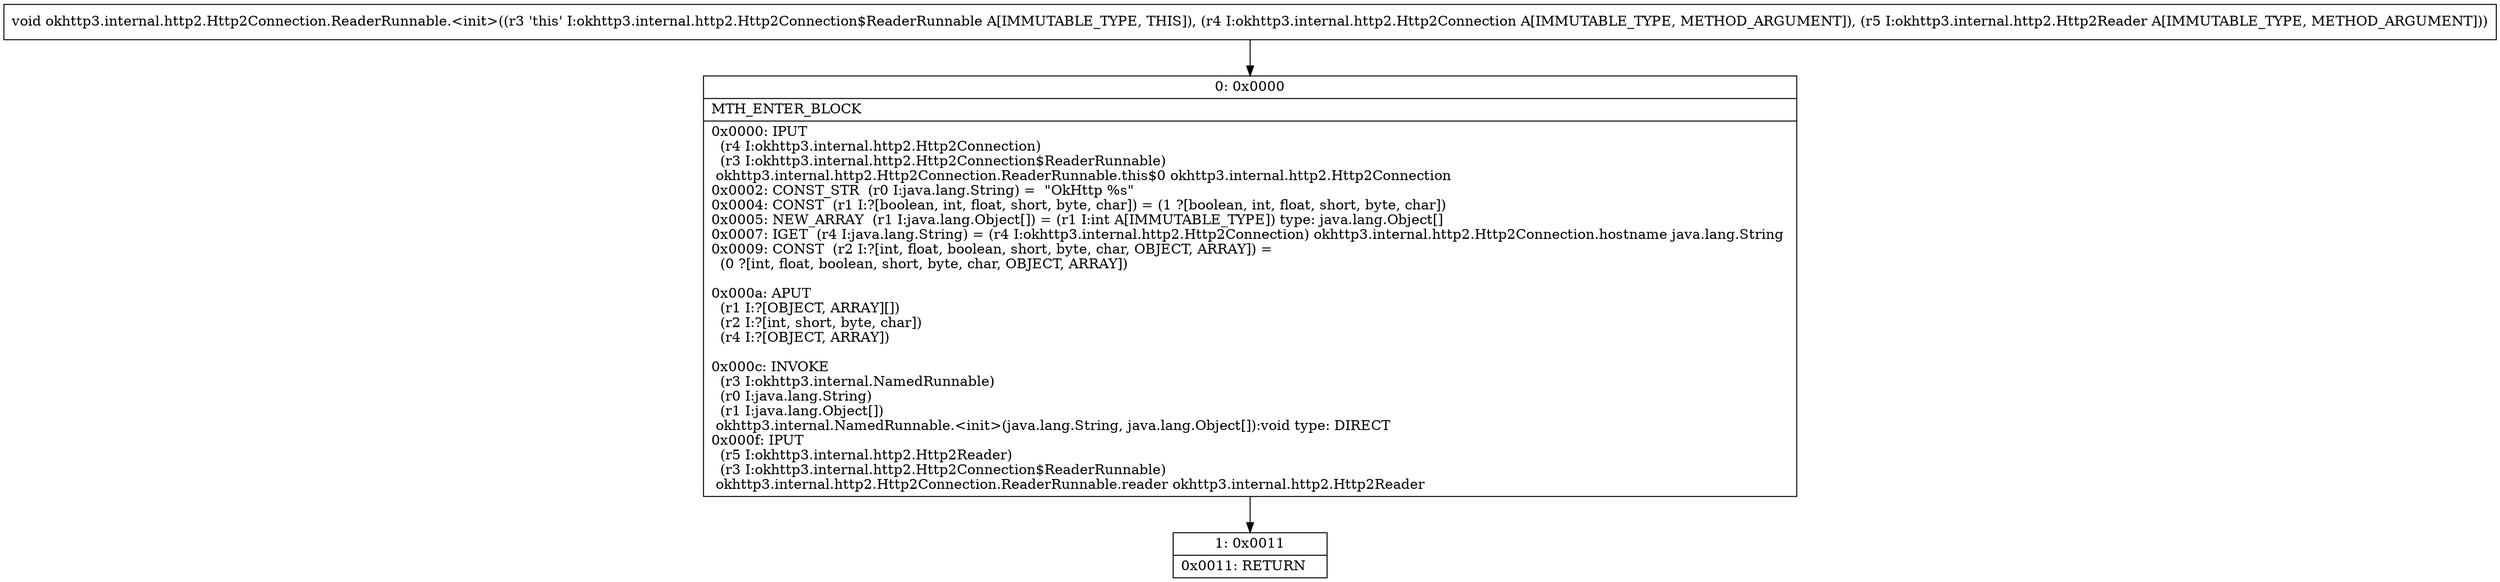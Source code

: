 digraph "CFG forokhttp3.internal.http2.Http2Connection.ReaderRunnable.\<init\>(Lokhttp3\/internal\/http2\/Http2Connection;Lokhttp3\/internal\/http2\/Http2Reader;)V" {
Node_0 [shape=record,label="{0\:\ 0x0000|MTH_ENTER_BLOCK\l|0x0000: IPUT  \l  (r4 I:okhttp3.internal.http2.Http2Connection)\l  (r3 I:okhttp3.internal.http2.Http2Connection$ReaderRunnable)\l okhttp3.internal.http2.Http2Connection.ReaderRunnable.this$0 okhttp3.internal.http2.Http2Connection \l0x0002: CONST_STR  (r0 I:java.lang.String) =  \"OkHttp %s\" \l0x0004: CONST  (r1 I:?[boolean, int, float, short, byte, char]) = (1 ?[boolean, int, float, short, byte, char]) \l0x0005: NEW_ARRAY  (r1 I:java.lang.Object[]) = (r1 I:int A[IMMUTABLE_TYPE]) type: java.lang.Object[] \l0x0007: IGET  (r4 I:java.lang.String) = (r4 I:okhttp3.internal.http2.Http2Connection) okhttp3.internal.http2.Http2Connection.hostname java.lang.String \l0x0009: CONST  (r2 I:?[int, float, boolean, short, byte, char, OBJECT, ARRAY]) = \l  (0 ?[int, float, boolean, short, byte, char, OBJECT, ARRAY])\l \l0x000a: APUT  \l  (r1 I:?[OBJECT, ARRAY][])\l  (r2 I:?[int, short, byte, char])\l  (r4 I:?[OBJECT, ARRAY])\l \l0x000c: INVOKE  \l  (r3 I:okhttp3.internal.NamedRunnable)\l  (r0 I:java.lang.String)\l  (r1 I:java.lang.Object[])\l okhttp3.internal.NamedRunnable.\<init\>(java.lang.String, java.lang.Object[]):void type: DIRECT \l0x000f: IPUT  \l  (r5 I:okhttp3.internal.http2.Http2Reader)\l  (r3 I:okhttp3.internal.http2.Http2Connection$ReaderRunnable)\l okhttp3.internal.http2.Http2Connection.ReaderRunnable.reader okhttp3.internal.http2.Http2Reader \l}"];
Node_1 [shape=record,label="{1\:\ 0x0011|0x0011: RETURN   \l}"];
MethodNode[shape=record,label="{void okhttp3.internal.http2.Http2Connection.ReaderRunnable.\<init\>((r3 'this' I:okhttp3.internal.http2.Http2Connection$ReaderRunnable A[IMMUTABLE_TYPE, THIS]), (r4 I:okhttp3.internal.http2.Http2Connection A[IMMUTABLE_TYPE, METHOD_ARGUMENT]), (r5 I:okhttp3.internal.http2.Http2Reader A[IMMUTABLE_TYPE, METHOD_ARGUMENT])) }"];
MethodNode -> Node_0;
Node_0 -> Node_1;
}

